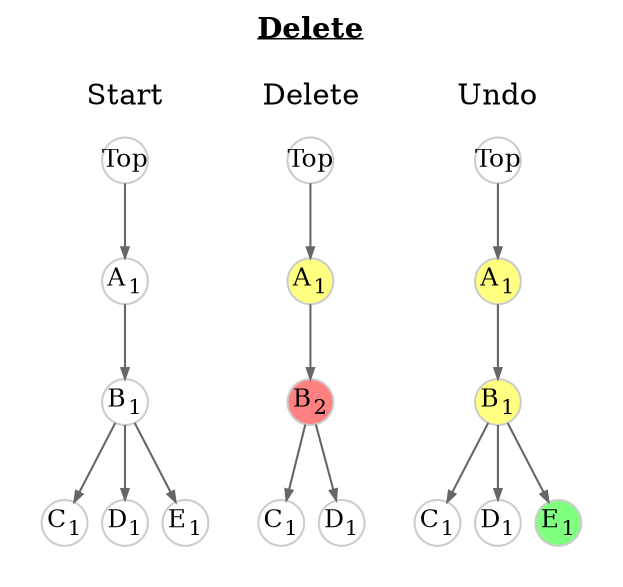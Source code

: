 digraph delete {
	graph [
		rankdir="TB"
		bgcolor="white"
		color="white"
		nodesep="0.1"
		ranksep="0.5"
		labelloc="t"
		label=<<B><U>Delete</U></B>>
	];

	node [
		fontsize="12"
		style="solid"
		width="0.3"
		height="0.3"
		fixedsize="true"
		penwidth="1.0"
		color="#CCCCCC"
	];

	edge [
		penwidth="1.0"
		color="#666666"
		arrowsize="0.5"
	];

	subgraph cluster_delete1 {
		color=transparent;
		labelloc="t"
		label="Start"

		Start_T [ label=<Top>           ];
		Start_A [ label=<A<SUB>1</SUB>> ];
		Start_B [ label=<B<SUB>1</SUB>> ];
		Start_C [ label=<C<SUB>1</SUB>> ];
		Start_D [ label=<D<SUB>1</SUB>> ];
		Start_E [ label=<E<SUB>1</SUB>> ];

		Start_T -> Start_A;
		Start_A -> Start_B;
		Start_B -> Start_C;
		Start_B -> Start_D;
		Start_B -> Start_E;

	}

	subgraph cluster_delete2 {
		color=transparent;
		labelloc="t"
		label="Delete"

		Delete_T [ label=<Top>                                              ];
		Delete_A [ label=<A<SUB>1</SUB>> style="filled" fillcolor="#ffff80" ];
		Delete_B [ label=<B<SUB>2</SUB>> style="filled" fillcolor="#ff8080" ];
		Delete_C [ label=<C<SUB>1</SUB>>                                    ];
		Delete_D [ label=<D<SUB>1</SUB>>                                    ];

		Delete_T -> Delete_A;
		Delete_A -> Delete_B;
		Delete_B -> Delete_C;
		Delete_B -> Delete_D;

	}

	subgraph cluster_delete3 {
		color=transparent;
		labelloc="t"
		label="Undo"

		Undo_T [ label=<Top>                                              ];
		Undo_A [ label=<A<SUB>1</SUB>> style="filled" fillcolor="#ffff80" ];
		Undo_B [ label=<B<SUB>1</SUB>> style="filled" fillcolor="#ffff80" ];
		Undo_C [ label=<C<SUB>1</SUB>>                                    ];
		Undo_D [ label=<D<SUB>1</SUB>>                                    ];
		Undo_E [ label=<E<SUB>1</SUB>> style="filled" fillcolor="#80ff80" ];

		Undo_T -> Undo_A;
		Undo_A -> Undo_B;
		Undo_B -> Undo_C;
		Undo_B -> Undo_D;
		Undo_B -> Undo_E;
	}
}

